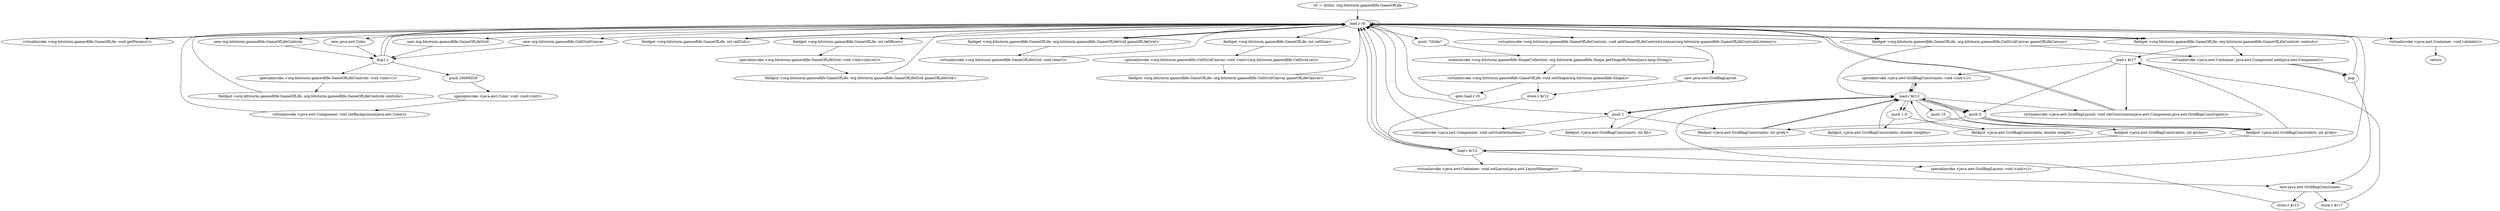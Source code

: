 digraph "" {
    "r0 := @this: org.bitstorm.gameoflife.GameOfLife"
    "load.r r0"
    "r0 := @this: org.bitstorm.gameoflife.GameOfLife"->"load.r r0";
    "virtualinvoke <org.bitstorm.gameoflife.GameOfLife: void getParams()>"
    "load.r r0"->"virtualinvoke <org.bitstorm.gameoflife.GameOfLife: void getParams()>";
    "virtualinvoke <org.bitstorm.gameoflife.GameOfLife: void getParams()>"->"load.r r0";
    "new java.awt.Color"
    "load.r r0"->"new java.awt.Color";
    "dup1.r"
    "new java.awt.Color"->"dup1.r";
    "push 10066329"
    "dup1.r"->"push 10066329";
    "specialinvoke <java.awt.Color: void <init>(int)>"
    "push 10066329"->"specialinvoke <java.awt.Color: void <init>(int)>";
    "virtualinvoke <java.awt.Component: void setBackground(java.awt.Color)>"
    "specialinvoke <java.awt.Color: void <init>(int)>"->"virtualinvoke <java.awt.Component: void setBackground(java.awt.Color)>";
    "virtualinvoke <java.awt.Component: void setBackground(java.awt.Color)>"->"load.r r0";
    "new org.bitstorm.gameoflife.GameOfLifeGrid"
    "load.r r0"->"new org.bitstorm.gameoflife.GameOfLifeGrid";
    "new org.bitstorm.gameoflife.GameOfLifeGrid"->"dup1.r";
    "dup1.r"->"load.r r0";
    "fieldget <org.bitstorm.gameoflife.GameOfLife: int cellCols>"
    "load.r r0"->"fieldget <org.bitstorm.gameoflife.GameOfLife: int cellCols>";
    "fieldget <org.bitstorm.gameoflife.GameOfLife: int cellCols>"->"load.r r0";
    "fieldget <org.bitstorm.gameoflife.GameOfLife: int cellRows>"
    "load.r r0"->"fieldget <org.bitstorm.gameoflife.GameOfLife: int cellRows>";
    "specialinvoke <org.bitstorm.gameoflife.GameOfLifeGrid: void <init>(int,int)>"
    "fieldget <org.bitstorm.gameoflife.GameOfLife: int cellRows>"->"specialinvoke <org.bitstorm.gameoflife.GameOfLifeGrid: void <init>(int,int)>";
    "fieldput <org.bitstorm.gameoflife.GameOfLife: org.bitstorm.gameoflife.GameOfLifeGrid gameOfLifeGrid>"
    "specialinvoke <org.bitstorm.gameoflife.GameOfLifeGrid: void <init>(int,int)>"->"fieldput <org.bitstorm.gameoflife.GameOfLife: org.bitstorm.gameoflife.GameOfLifeGrid gameOfLifeGrid>";
    "fieldput <org.bitstorm.gameoflife.GameOfLife: org.bitstorm.gameoflife.GameOfLifeGrid gameOfLifeGrid>"->"load.r r0";
    "fieldget <org.bitstorm.gameoflife.GameOfLife: org.bitstorm.gameoflife.GameOfLifeGrid gameOfLifeGrid>"
    "load.r r0"->"fieldget <org.bitstorm.gameoflife.GameOfLife: org.bitstorm.gameoflife.GameOfLifeGrid gameOfLifeGrid>";
    "virtualinvoke <org.bitstorm.gameoflife.GameOfLifeGrid: void clear()>"
    "fieldget <org.bitstorm.gameoflife.GameOfLife: org.bitstorm.gameoflife.GameOfLifeGrid gameOfLifeGrid>"->"virtualinvoke <org.bitstorm.gameoflife.GameOfLifeGrid: void clear()>";
    "virtualinvoke <org.bitstorm.gameoflife.GameOfLifeGrid: void clear()>"->"load.r r0";
    "new org.bitstorm.gameoflife.CellGridCanvas"
    "load.r r0"->"new org.bitstorm.gameoflife.CellGridCanvas";
    "new org.bitstorm.gameoflife.CellGridCanvas"->"dup1.r";
    "dup1.r"->"load.r r0";
    "load.r r0"->"fieldget <org.bitstorm.gameoflife.GameOfLife: org.bitstorm.gameoflife.GameOfLifeGrid gameOfLifeGrid>";
    "fieldget <org.bitstorm.gameoflife.GameOfLife: org.bitstorm.gameoflife.GameOfLifeGrid gameOfLifeGrid>"->"load.r r0";
    "fieldget <org.bitstorm.gameoflife.GameOfLife: int cellSize>"
    "load.r r0"->"fieldget <org.bitstorm.gameoflife.GameOfLife: int cellSize>";
    "specialinvoke <org.bitstorm.gameoflife.CellGridCanvas: void <init>(org.bitstorm.gameoflife.CellGrid,int)>"
    "fieldget <org.bitstorm.gameoflife.GameOfLife: int cellSize>"->"specialinvoke <org.bitstorm.gameoflife.CellGridCanvas: void <init>(org.bitstorm.gameoflife.CellGrid,int)>";
    "fieldput <org.bitstorm.gameoflife.GameOfLife: org.bitstorm.gameoflife.CellGridCanvas gameOfLifeCanvas>"
    "specialinvoke <org.bitstorm.gameoflife.CellGridCanvas: void <init>(org.bitstorm.gameoflife.CellGrid,int)>"->"fieldput <org.bitstorm.gameoflife.GameOfLife: org.bitstorm.gameoflife.CellGridCanvas gameOfLifeCanvas>";
    "fieldput <org.bitstorm.gameoflife.GameOfLife: org.bitstorm.gameoflife.CellGridCanvas gameOfLifeCanvas>"->"load.r r0";
    "new org.bitstorm.gameoflife.GameOfLifeControls"
    "load.r r0"->"new org.bitstorm.gameoflife.GameOfLifeControls";
    "new org.bitstorm.gameoflife.GameOfLifeControls"->"dup1.r";
    "specialinvoke <org.bitstorm.gameoflife.GameOfLifeControls: void <init>()>"
    "dup1.r"->"specialinvoke <org.bitstorm.gameoflife.GameOfLifeControls: void <init>()>";
    "fieldput <org.bitstorm.gameoflife.GameOfLife: org.bitstorm.gameoflife.GameOfLifeControls controls>"
    "specialinvoke <org.bitstorm.gameoflife.GameOfLifeControls: void <init>()>"->"fieldput <org.bitstorm.gameoflife.GameOfLife: org.bitstorm.gameoflife.GameOfLifeControls controls>";
    "fieldput <org.bitstorm.gameoflife.GameOfLife: org.bitstorm.gameoflife.GameOfLifeControls controls>"->"load.r r0";
    "fieldget <org.bitstorm.gameoflife.GameOfLife: org.bitstorm.gameoflife.GameOfLifeControls controls>"
    "load.r r0"->"fieldget <org.bitstorm.gameoflife.GameOfLife: org.bitstorm.gameoflife.GameOfLifeControls controls>";
    "fieldget <org.bitstorm.gameoflife.GameOfLife: org.bitstorm.gameoflife.GameOfLifeControls controls>"->"load.r r0";
    "virtualinvoke <org.bitstorm.gameoflife.GameOfLifeControls: void addGameOfLifeControlsListener(org.bitstorm.gameoflife.GameOfLifeControlsListener)>"
    "load.r r0"->"virtualinvoke <org.bitstorm.gameoflife.GameOfLifeControls: void addGameOfLifeControlsListener(org.bitstorm.gameoflife.GameOfLifeControlsListener)>";
    "new java.awt.GridBagLayout"
    "virtualinvoke <org.bitstorm.gameoflife.GameOfLifeControls: void addGameOfLifeControlsListener(org.bitstorm.gameoflife.GameOfLifeControlsListener)>"->"new java.awt.GridBagLayout";
    "store.r $r12"
    "new java.awt.GridBagLayout"->"store.r $r12";
    "load.r $r12"
    "store.r $r12"->"load.r $r12";
    "specialinvoke <java.awt.GridBagLayout: void <init>()>"
    "load.r $r12"->"specialinvoke <java.awt.GridBagLayout: void <init>()>";
    "specialinvoke <java.awt.GridBagLayout: void <init>()>"->"load.r r0";
    "load.r r0"->"load.r $r12";
    "virtualinvoke <java.awt.Container: void setLayout(java.awt.LayoutManager)>"
    "load.r $r12"->"virtualinvoke <java.awt.Container: void setLayout(java.awt.LayoutManager)>";
    "new java.awt.GridBagConstraints"
    "virtualinvoke <java.awt.Container: void setLayout(java.awt.LayoutManager)>"->"new java.awt.GridBagConstraints";
    "store.r $r13"
    "new java.awt.GridBagConstraints"->"store.r $r13";
    "load.r $r13"
    "store.r $r13"->"load.r $r13";
    "specialinvoke <java.awt.GridBagConstraints: void <init>()>"
    "load.r $r13"->"specialinvoke <java.awt.GridBagConstraints: void <init>()>";
    "specialinvoke <java.awt.GridBagConstraints: void <init>()>"->"load.r $r13";
    "push 1"
    "load.r $r13"->"push 1";
    "fieldput <java.awt.GridBagConstraints: int fill>"
    "push 1"->"fieldput <java.awt.GridBagConstraints: int fill>";
    "fieldput <java.awt.GridBagConstraints: int fill>"->"load.r $r13";
    "push 0"
    "load.r $r13"->"push 0";
    "fieldput <java.awt.GridBagConstraints: int gridx>"
    "push 0"->"fieldput <java.awt.GridBagConstraints: int gridx>";
    "fieldput <java.awt.GridBagConstraints: int gridx>"->"load.r $r13";
    "load.r $r13"->"push 0";
    "fieldput <java.awt.GridBagConstraints: int gridy>"
    "push 0"->"fieldput <java.awt.GridBagConstraints: int gridy>";
    "fieldput <java.awt.GridBagConstraints: int gridy>"->"load.r $r13";
    "push 1.0"
    "load.r $r13"->"push 1.0";
    "fieldput <java.awt.GridBagConstraints: double weightx>"
    "push 1.0"->"fieldput <java.awt.GridBagConstraints: double weightx>";
    "fieldput <java.awt.GridBagConstraints: double weightx>"->"load.r $r13";
    "load.r $r13"->"push 1.0";
    "fieldput <java.awt.GridBagConstraints: double weighty>"
    "push 1.0"->"fieldput <java.awt.GridBagConstraints: double weighty>";
    "fieldput <java.awt.GridBagConstraints: double weighty>"->"load.r $r13";
    "push 10"
    "load.r $r13"->"push 10";
    "fieldput <java.awt.GridBagConstraints: int anchor>"
    "push 10"->"fieldput <java.awt.GridBagConstraints: int anchor>";
    "fieldput <java.awt.GridBagConstraints: int anchor>"->"load.r $r12";
    "load.r $r12"->"load.r r0";
    "fieldget <org.bitstorm.gameoflife.GameOfLife: org.bitstorm.gameoflife.CellGridCanvas gameOfLifeCanvas>"
    "load.r r0"->"fieldget <org.bitstorm.gameoflife.GameOfLife: org.bitstorm.gameoflife.CellGridCanvas gameOfLifeCanvas>";
    "fieldget <org.bitstorm.gameoflife.GameOfLife: org.bitstorm.gameoflife.CellGridCanvas gameOfLifeCanvas>"->"load.r $r13";
    "virtualinvoke <java.awt.GridBagLayout: void setConstraints(java.awt.Component,java.awt.GridBagConstraints)>"
    "load.r $r13"->"virtualinvoke <java.awt.GridBagLayout: void setConstraints(java.awt.Component,java.awt.GridBagConstraints)>";
    "virtualinvoke <java.awt.GridBagLayout: void setConstraints(java.awt.Component,java.awt.GridBagConstraints)>"->"load.r r0";
    "load.r r0"->"load.r r0";
    "load.r r0"->"fieldget <org.bitstorm.gameoflife.GameOfLife: org.bitstorm.gameoflife.CellGridCanvas gameOfLifeCanvas>";
    "virtualinvoke <java.awt.Container: java.awt.Component add(java.awt.Component)>"
    "fieldget <org.bitstorm.gameoflife.GameOfLife: org.bitstorm.gameoflife.CellGridCanvas gameOfLifeCanvas>"->"virtualinvoke <java.awt.Container: java.awt.Component add(java.awt.Component)>";
    "pop"
    "virtualinvoke <java.awt.Container: java.awt.Component add(java.awt.Component)>"->"pop";
    "pop"->"new java.awt.GridBagConstraints";
    "store.r $r17"
    "new java.awt.GridBagConstraints"->"store.r $r17";
    "load.r $r17"
    "store.r $r17"->"load.r $r17";
    "load.r $r17"->"specialinvoke <java.awt.GridBagConstraints: void <init>()>";
    "specialinvoke <java.awt.GridBagConstraints: void <init>()>"->"load.r $r13";
    "load.r $r13"->"push 1";
    "push 1"->"fieldput <java.awt.GridBagConstraints: int gridy>";
    "fieldput <java.awt.GridBagConstraints: int gridy>"->"load.r $r13";
    "load.r $r13"->"push 0";
    "push 0"->"fieldput <java.awt.GridBagConstraints: int gridx>";
    "fieldput <java.awt.GridBagConstraints: int gridx>"->"load.r $r17";
    "load.r $r17"->"push 0";
    "push 0"->"fieldput <java.awt.GridBagConstraints: int gridx>";
    "fieldput <java.awt.GridBagConstraints: int gridx>"->"load.r $r12";
    "load.r $r12"->"load.r r0";
    "load.r r0"->"fieldget <org.bitstorm.gameoflife.GameOfLife: org.bitstorm.gameoflife.GameOfLifeControls controls>";
    "fieldget <org.bitstorm.gameoflife.GameOfLife: org.bitstorm.gameoflife.GameOfLifeControls controls>"->"load.r $r17";
    "load.r $r17"->"virtualinvoke <java.awt.GridBagLayout: void setConstraints(java.awt.Component,java.awt.GridBagConstraints)>";
    "virtualinvoke <java.awt.GridBagLayout: void setConstraints(java.awt.Component,java.awt.GridBagConstraints)>"->"load.r r0";
    "load.r r0"->"load.r r0";
    "load.r r0"->"fieldget <org.bitstorm.gameoflife.GameOfLife: org.bitstorm.gameoflife.GameOfLifeControls controls>";
    "fieldget <org.bitstorm.gameoflife.GameOfLife: org.bitstorm.gameoflife.GameOfLifeControls controls>"->"virtualinvoke <java.awt.Container: java.awt.Component add(java.awt.Component)>";
    "virtualinvoke <java.awt.Container: java.awt.Component add(java.awt.Component)>"->"pop";
    "pop"->"load.r r0";
    "push \"Glider\""
    "load.r r0"->"push \"Glider\"";
    "staticinvoke <org.bitstorm.gameoflife.ShapeCollection: org.bitstorm.gameoflife.Shape getShapeByName(java.lang.String)>"
    "push \"Glider\""->"staticinvoke <org.bitstorm.gameoflife.ShapeCollection: org.bitstorm.gameoflife.Shape getShapeByName(java.lang.String)>";
    "virtualinvoke <org.bitstorm.gameoflife.GameOfLife: void setShape(org.bitstorm.gameoflife.Shape)>"
    "staticinvoke <org.bitstorm.gameoflife.ShapeCollection: org.bitstorm.gameoflife.Shape getShapeByName(java.lang.String)>"->"virtualinvoke <org.bitstorm.gameoflife.GameOfLife: void setShape(org.bitstorm.gameoflife.Shape)>";
    "goto load.r r0"
    "virtualinvoke <org.bitstorm.gameoflife.GameOfLife: void setShape(org.bitstorm.gameoflife.Shape)>"->"goto load.r r0";
    "goto load.r r0"->"load.r r0";
    "load.r r0"->"push 1";
    "virtualinvoke <java.awt.Component: void setVisible(boolean)>"
    "push 1"->"virtualinvoke <java.awt.Component: void setVisible(boolean)>";
    "virtualinvoke <java.awt.Component: void setVisible(boolean)>"->"load.r r0";
    "virtualinvoke <java.awt.Container: void validate()>"
    "load.r r0"->"virtualinvoke <java.awt.Container: void validate()>";
    "return"
    "virtualinvoke <java.awt.Container: void validate()>"->"return";
    "virtualinvoke <org.bitstorm.gameoflife.GameOfLife: void setShape(org.bitstorm.gameoflife.Shape)>"->"store.r $r12";
}
